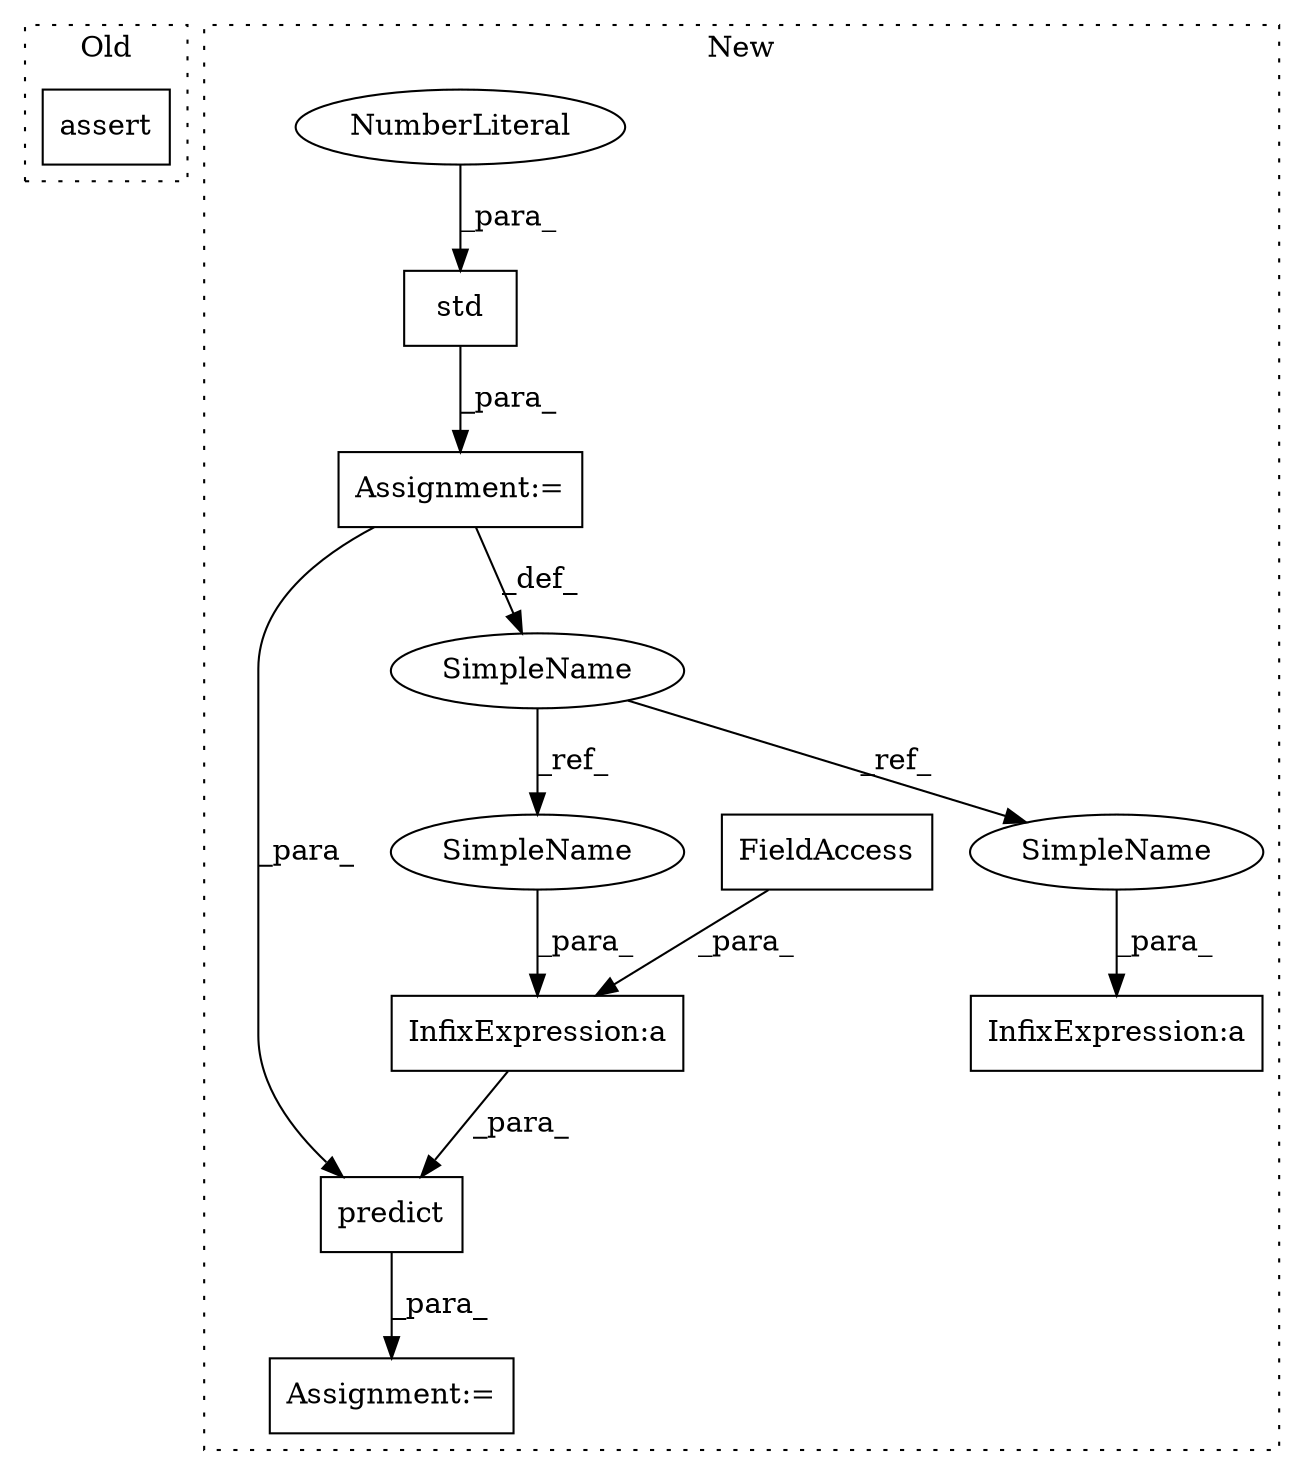 digraph G {
subgraph cluster0 {
1 [label="assert" a="32" s="10152,10227" l="26,1" shape="box"];
label = "Old";
style="dotted";
}
subgraph cluster1 {
2 [label="std" a="32" s="10447,10454" l="4,1" shape="box"];
3 [label="NumberLiteral" a="34" s="10453" l="1" shape="ellipse"];
4 [label="Assignment:=" a="7" s="10483" l="1" shape="box"];
5 [label="InfixExpression:a" a="27" s="10507" l="3" shape="box"];
6 [label="InfixExpression:a" a="27" s="10468" l="3" shape="box"];
7 [label="FieldAccess" a="22" s="10494" l="13" shape="box"];
8 [label="predict" a="32" s="10486,10512" l="8,1" shape="box"];
9 [label="SimpleName" a="42" s="10438" l="2" shape="ellipse"];
10 [label="Assignment:=" a="7" s="10440" l="1" shape="box"];
11 [label="SimpleName" a="42" s="10510" l="2" shape="ellipse"];
12 [label="SimpleName" a="42" s="10471" l="2" shape="ellipse"];
label = "New";
style="dotted";
}
2 -> 10 [label="_para_"];
3 -> 2 [label="_para_"];
5 -> 8 [label="_para_"];
7 -> 5 [label="_para_"];
8 -> 4 [label="_para_"];
9 -> 11 [label="_ref_"];
9 -> 12 [label="_ref_"];
10 -> 8 [label="_para_"];
10 -> 9 [label="_def_"];
11 -> 5 [label="_para_"];
12 -> 6 [label="_para_"];
}